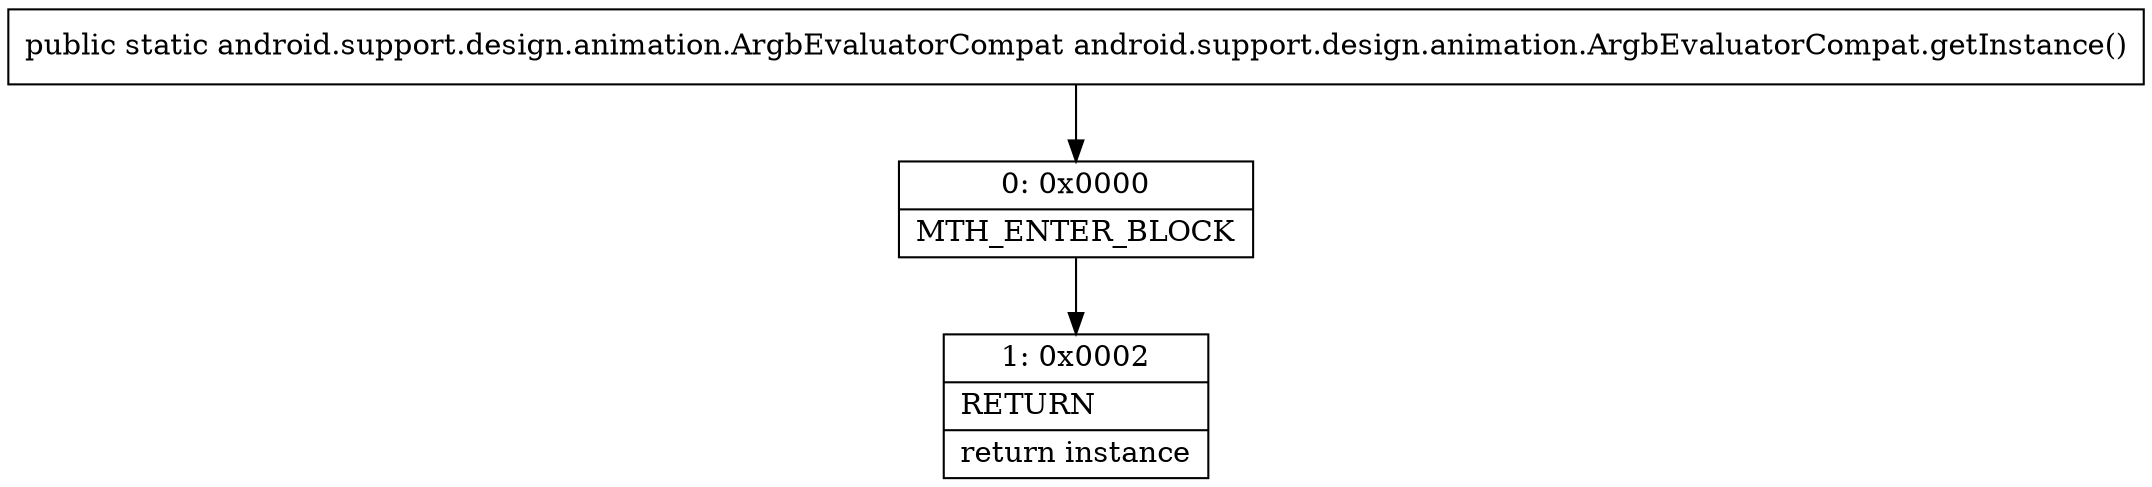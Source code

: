 digraph "CFG forandroid.support.design.animation.ArgbEvaluatorCompat.getInstance()Landroid\/support\/design\/animation\/ArgbEvaluatorCompat;" {
Node_0 [shape=record,label="{0\:\ 0x0000|MTH_ENTER_BLOCK\l}"];
Node_1 [shape=record,label="{1\:\ 0x0002|RETURN\l|return instance\l}"];
MethodNode[shape=record,label="{public static android.support.design.animation.ArgbEvaluatorCompat android.support.design.animation.ArgbEvaluatorCompat.getInstance() }"];
MethodNode -> Node_0;
Node_0 -> Node_1;
}

